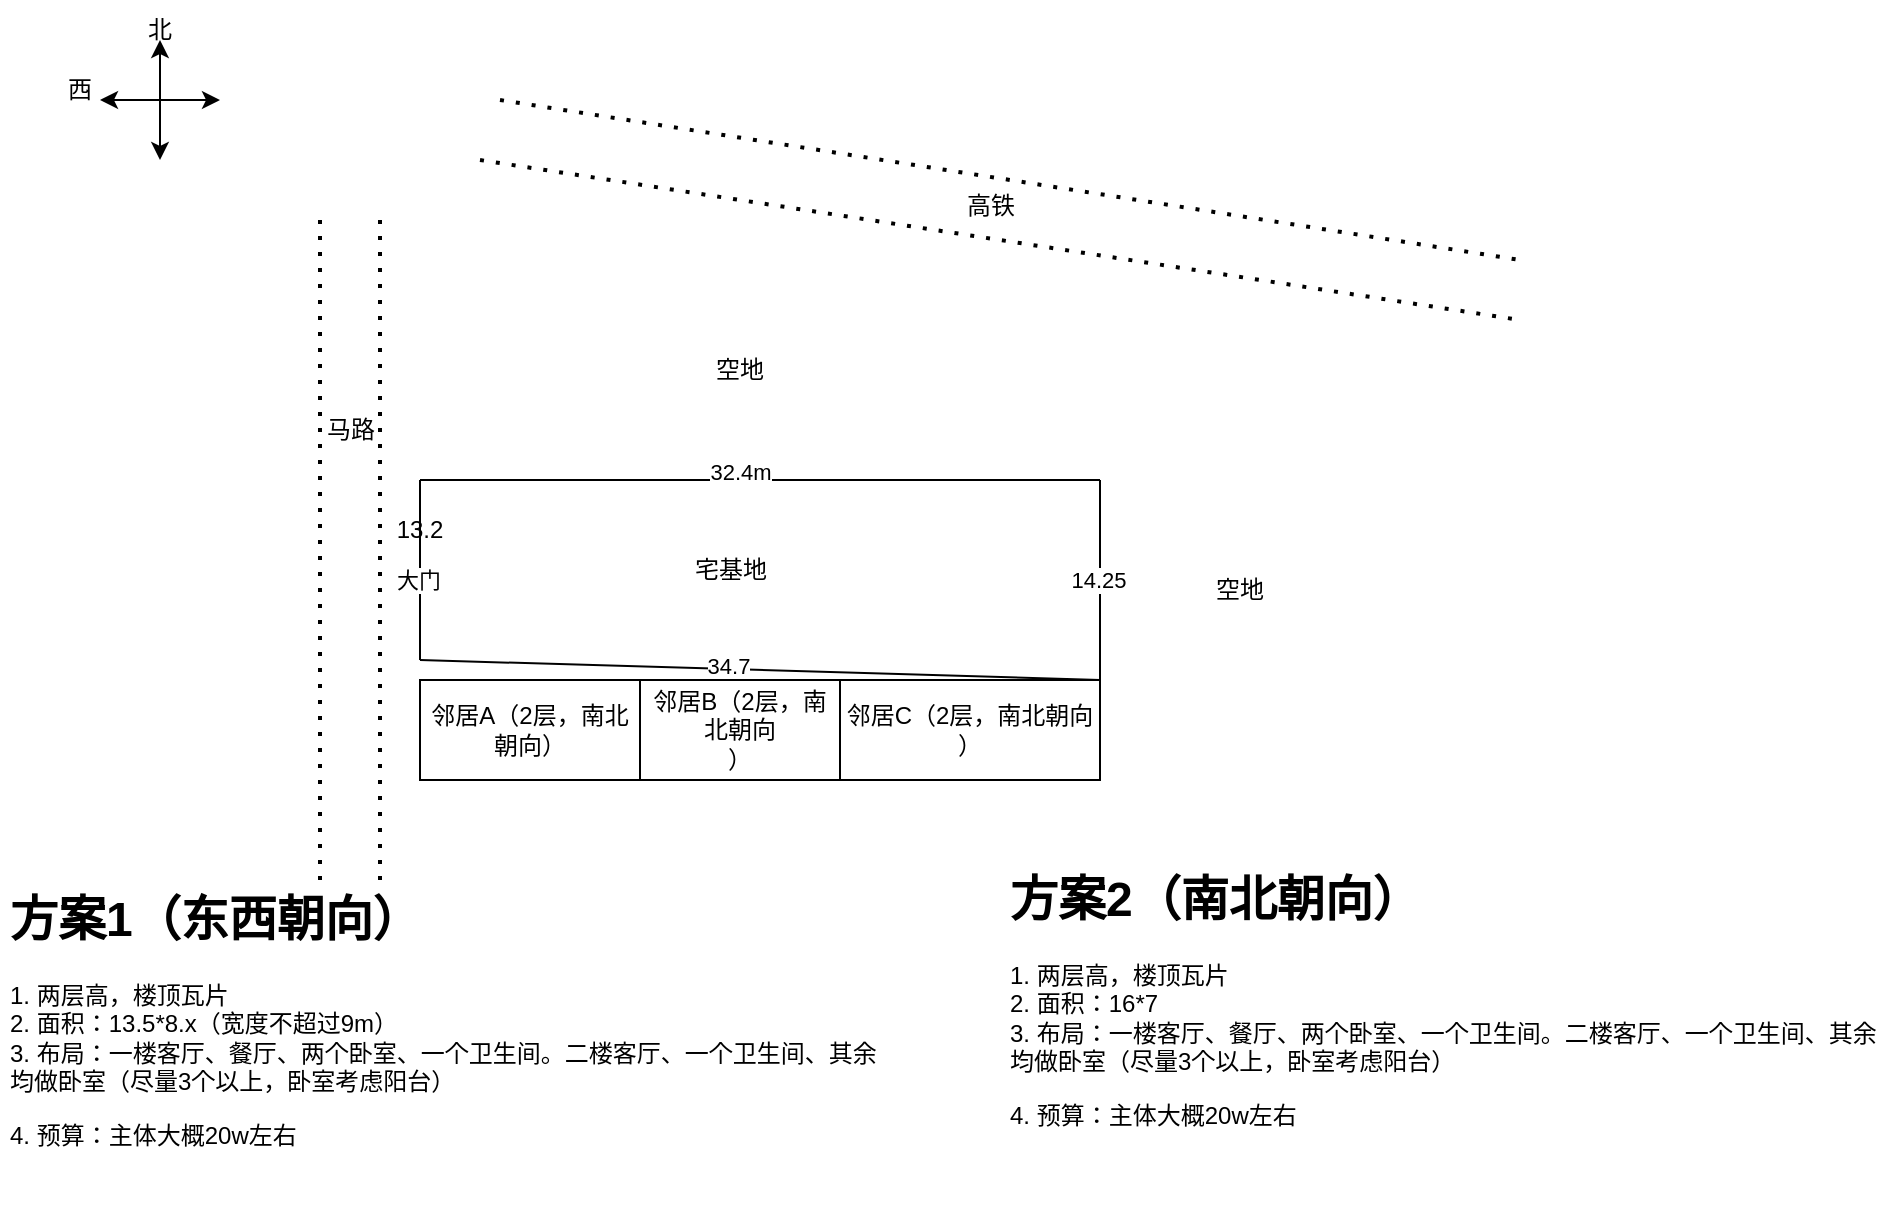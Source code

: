 <mxfile version="21.6.9" type="github">
  <diagram name="第 1 页" id="378MoUTFrgEfipfiB0If">
    <mxGraphModel dx="1026" dy="668" grid="1" gridSize="10" guides="1" tooltips="1" connect="1" arrows="1" fold="1" page="1" pageScale="1" pageWidth="980" pageHeight="1390" math="0" shadow="0">
      <root>
        <mxCell id="0" />
        <mxCell id="1" parent="0" />
        <mxCell id="4H9VBz2CUJ8RRqP6W9ab-2" value="" style="endArrow=classic;startArrow=classic;html=1;rounded=0;" edge="1" parent="1">
          <mxGeometry width="50" height="50" relative="1" as="geometry">
            <mxPoint x="100" y="290" as="sourcePoint" />
            <mxPoint x="100" y="230" as="targetPoint" />
          </mxGeometry>
        </mxCell>
        <mxCell id="4H9VBz2CUJ8RRqP6W9ab-3" value="" style="endArrow=classic;startArrow=classic;html=1;rounded=0;" edge="1" parent="1">
          <mxGeometry width="50" height="50" relative="1" as="geometry">
            <mxPoint x="70" y="260" as="sourcePoint" />
            <mxPoint x="130" y="260" as="targetPoint" />
          </mxGeometry>
        </mxCell>
        <mxCell id="4H9VBz2CUJ8RRqP6W9ab-4" value="北" style="text;html=1;strokeColor=none;fillColor=none;align=center;verticalAlign=middle;whiteSpace=wrap;rounded=0;" vertex="1" parent="1">
          <mxGeometry x="70" y="210" width="60" height="30" as="geometry" />
        </mxCell>
        <mxCell id="4H9VBz2CUJ8RRqP6W9ab-5" value="西" style="text;html=1;strokeColor=none;fillColor=none;align=center;verticalAlign=middle;whiteSpace=wrap;rounded=0;" vertex="1" parent="1">
          <mxGeometry x="30" y="240" width="60" height="30" as="geometry" />
        </mxCell>
        <mxCell id="4H9VBz2CUJ8RRqP6W9ab-7" value="" style="endArrow=none;html=1;rounded=0;" edge="1" parent="1">
          <mxGeometry width="50" height="50" relative="1" as="geometry">
            <mxPoint x="230" y="450" as="sourcePoint" />
            <mxPoint x="570" y="450" as="targetPoint" />
          </mxGeometry>
        </mxCell>
        <mxCell id="4H9VBz2CUJ8RRqP6W9ab-13" value="32.4m" style="edgeLabel;html=1;align=center;verticalAlign=middle;resizable=0;points=[];" vertex="1" connectable="0" parent="4H9VBz2CUJ8RRqP6W9ab-7">
          <mxGeometry x="-0.065" y="4" relative="1" as="geometry">
            <mxPoint x="1" as="offset" />
          </mxGeometry>
        </mxCell>
        <mxCell id="4H9VBz2CUJ8RRqP6W9ab-9" value="" style="endArrow=none;html=1;rounded=0;" edge="1" parent="1">
          <mxGeometry width="50" height="50" relative="1" as="geometry">
            <mxPoint x="230" y="540" as="sourcePoint" />
            <mxPoint x="570" y="550" as="targetPoint" />
          </mxGeometry>
        </mxCell>
        <mxCell id="4H9VBz2CUJ8RRqP6W9ab-14" value="34.7" style="edgeLabel;html=1;align=center;verticalAlign=middle;resizable=0;points=[];" vertex="1" connectable="0" parent="4H9VBz2CUJ8RRqP6W9ab-9">
          <mxGeometry x="-0.094" y="2" relative="1" as="geometry">
            <mxPoint as="offset" />
          </mxGeometry>
        </mxCell>
        <mxCell id="4H9VBz2CUJ8RRqP6W9ab-10" value="" style="endArrow=none;html=1;rounded=0;" edge="1" parent="1">
          <mxGeometry width="50" height="50" relative="1" as="geometry">
            <mxPoint x="230" y="540" as="sourcePoint" />
            <mxPoint x="230" y="450" as="targetPoint" />
          </mxGeometry>
        </mxCell>
        <mxCell id="4H9VBz2CUJ8RRqP6W9ab-22" value="大门" style="edgeLabel;html=1;align=center;verticalAlign=middle;resizable=0;points=[];" vertex="1" connectable="0" parent="4H9VBz2CUJ8RRqP6W9ab-10">
          <mxGeometry x="0.444" y="1" relative="1" as="geometry">
            <mxPoint y="25" as="offset" />
          </mxGeometry>
        </mxCell>
        <mxCell id="4H9VBz2CUJ8RRqP6W9ab-11" value="" style="endArrow=none;html=1;rounded=0;" edge="1" parent="1">
          <mxGeometry width="50" height="50" relative="1" as="geometry">
            <mxPoint x="570" y="550" as="sourcePoint" />
            <mxPoint x="570" y="450" as="targetPoint" />
          </mxGeometry>
        </mxCell>
        <mxCell id="4H9VBz2CUJ8RRqP6W9ab-15" value="14.25" style="edgeLabel;html=1;align=center;verticalAlign=middle;resizable=0;points=[];" vertex="1" connectable="0" parent="4H9VBz2CUJ8RRqP6W9ab-11">
          <mxGeometry x="0.04" y="1" relative="1" as="geometry">
            <mxPoint y="2" as="offset" />
          </mxGeometry>
        </mxCell>
        <mxCell id="4H9VBz2CUJ8RRqP6W9ab-17" value="13.2" style="text;html=1;strokeColor=none;fillColor=none;align=center;verticalAlign=middle;whiteSpace=wrap;rounded=0;" vertex="1" parent="1">
          <mxGeometry x="200" y="460" width="60" height="30" as="geometry" />
        </mxCell>
        <mxCell id="4H9VBz2CUJ8RRqP6W9ab-18" value="" style="endArrow=none;dashed=1;html=1;dashPattern=1 3;strokeWidth=2;rounded=0;" edge="1" parent="1">
          <mxGeometry width="50" height="50" relative="1" as="geometry">
            <mxPoint x="180" y="650" as="sourcePoint" />
            <mxPoint x="180" y="320" as="targetPoint" />
          </mxGeometry>
        </mxCell>
        <mxCell id="4H9VBz2CUJ8RRqP6W9ab-19" value="" style="endArrow=none;dashed=1;html=1;dashPattern=1 3;strokeWidth=2;rounded=0;" edge="1" parent="1">
          <mxGeometry width="50" height="50" relative="1" as="geometry">
            <mxPoint x="210" y="650" as="sourcePoint" />
            <mxPoint x="210" y="320" as="targetPoint" />
          </mxGeometry>
        </mxCell>
        <mxCell id="4H9VBz2CUJ8RRqP6W9ab-20" value="马路" style="text;html=1;align=center;verticalAlign=middle;resizable=0;points=[];autosize=1;strokeColor=none;fillColor=none;" vertex="1" parent="1">
          <mxGeometry x="170" y="410" width="50" height="30" as="geometry" />
        </mxCell>
        <mxCell id="4H9VBz2CUJ8RRqP6W9ab-25" value="" style="endArrow=none;html=1;rounded=0;" edge="1" parent="1">
          <mxGeometry width="50" height="50" relative="1" as="geometry">
            <mxPoint x="230" y="600" as="sourcePoint" />
            <mxPoint x="570" y="600" as="targetPoint" />
          </mxGeometry>
        </mxCell>
        <mxCell id="4H9VBz2CUJ8RRqP6W9ab-26" value="邻居A（2层，南北朝向）" style="rounded=0;whiteSpace=wrap;html=1;" vertex="1" parent="1">
          <mxGeometry x="230" y="550" width="110" height="50" as="geometry" />
        </mxCell>
        <mxCell id="4H9VBz2CUJ8RRqP6W9ab-28" value="邻居C（2层，南北朝向&lt;br&gt;）" style="rounded=0;whiteSpace=wrap;html=1;" vertex="1" parent="1">
          <mxGeometry x="440" y="550" width="130" height="50" as="geometry" />
        </mxCell>
        <mxCell id="4H9VBz2CUJ8RRqP6W9ab-30" value="邻居B（2层，南北朝向&lt;br&gt;）" style="rounded=0;whiteSpace=wrap;html=1;" vertex="1" parent="1">
          <mxGeometry x="340" y="550" width="100" height="50" as="geometry" />
        </mxCell>
        <mxCell id="4H9VBz2CUJ8RRqP6W9ab-31" value="" style="endArrow=none;dashed=1;html=1;dashPattern=1 3;strokeWidth=2;rounded=0;" edge="1" parent="1">
          <mxGeometry width="50" height="50" relative="1" as="geometry">
            <mxPoint x="270" y="260" as="sourcePoint" />
            <mxPoint x="780" y="340" as="targetPoint" />
          </mxGeometry>
        </mxCell>
        <mxCell id="4H9VBz2CUJ8RRqP6W9ab-32" value="宅基地" style="text;html=1;align=center;verticalAlign=middle;resizable=0;points=[];autosize=1;strokeColor=none;fillColor=none;" vertex="1" parent="1">
          <mxGeometry x="355" y="480" width="60" height="30" as="geometry" />
        </mxCell>
        <mxCell id="4H9VBz2CUJ8RRqP6W9ab-33" value="" style="endArrow=none;dashed=1;html=1;dashPattern=1 3;strokeWidth=2;rounded=0;" edge="1" parent="1">
          <mxGeometry width="50" height="50" relative="1" as="geometry">
            <mxPoint x="260" y="290" as="sourcePoint" />
            <mxPoint x="780" y="370" as="targetPoint" />
          </mxGeometry>
        </mxCell>
        <mxCell id="4H9VBz2CUJ8RRqP6W9ab-34" value="高铁" style="text;html=1;align=center;verticalAlign=middle;resizable=0;points=[];autosize=1;strokeColor=none;fillColor=none;" vertex="1" parent="1">
          <mxGeometry x="490" y="298" width="50" height="30" as="geometry" />
        </mxCell>
        <mxCell id="4H9VBz2CUJ8RRqP6W9ab-38" value="&lt;h1&gt;方案1（东西朝向）&lt;/h1&gt;&lt;p&gt;1. 两层高，楼顶瓦片&lt;br style=&quot;border-color: var(--border-color);&quot;&gt;2. 面积：13.5*8.x（宽度不超过9m）&lt;br style=&quot;border-color: var(--border-color);&quot;&gt;3. 布局：&lt;span style=&quot;background-color: initial;&quot;&gt;一楼客厅、餐厅、两个卧室、一个卫生间。二楼客厅、一个卫生间、其余均做卧室（尽量3个以上，卧室考虑阳台）&lt;/span&gt;&lt;/p&gt;&lt;p&gt;&lt;span style=&quot;background-color: initial;&quot;&gt;4. 预算：主体大概20w左右&lt;/span&gt;&lt;/p&gt;" style="text;html=1;strokeColor=none;fillColor=none;spacing=5;spacingTop=-20;whiteSpace=wrap;overflow=hidden;rounded=0;" vertex="1" parent="1">
          <mxGeometry x="20" y="650" width="445" height="165" as="geometry" />
        </mxCell>
        <mxCell id="4H9VBz2CUJ8RRqP6W9ab-40" value="空地" style="text;html=1;strokeColor=none;fillColor=none;align=center;verticalAlign=middle;whiteSpace=wrap;rounded=0;" vertex="1" parent="1">
          <mxGeometry x="610" y="490" width="60" height="30" as="geometry" />
        </mxCell>
        <mxCell id="4H9VBz2CUJ8RRqP6W9ab-41" value="空地" style="text;html=1;strokeColor=none;fillColor=none;align=center;verticalAlign=middle;whiteSpace=wrap;rounded=0;" vertex="1" parent="1">
          <mxGeometry x="360" y="380" width="60" height="30" as="geometry" />
        </mxCell>
        <mxCell id="4H9VBz2CUJ8RRqP6W9ab-42" value="&lt;h1&gt;方案2（南北朝向）&lt;/h1&gt;&lt;p&gt;1. 两层高，楼顶瓦片&lt;br style=&quot;border-color: var(--border-color);&quot;&gt;2. 面积：16*7&lt;br style=&quot;border-color: var(--border-color);&quot;&gt;3. 布局：&lt;span style=&quot;background-color: initial;&quot;&gt;一楼客厅、餐厅、两个卧室、一个卫生间。二楼客厅、一个卫生间、其余均做卧室（尽量3个以上，卧室考虑阳台）&lt;/span&gt;&lt;/p&gt;&lt;p&gt;&lt;span style=&quot;background-color: initial;&quot;&gt;4. 预算：主体大概20w左右&lt;/span&gt;&lt;/p&gt;" style="text;html=1;strokeColor=none;fillColor=none;spacing=5;spacingTop=-20;whiteSpace=wrap;overflow=hidden;rounded=0;" vertex="1" parent="1">
          <mxGeometry x="520" y="640" width="445" height="165" as="geometry" />
        </mxCell>
      </root>
    </mxGraphModel>
  </diagram>
</mxfile>
